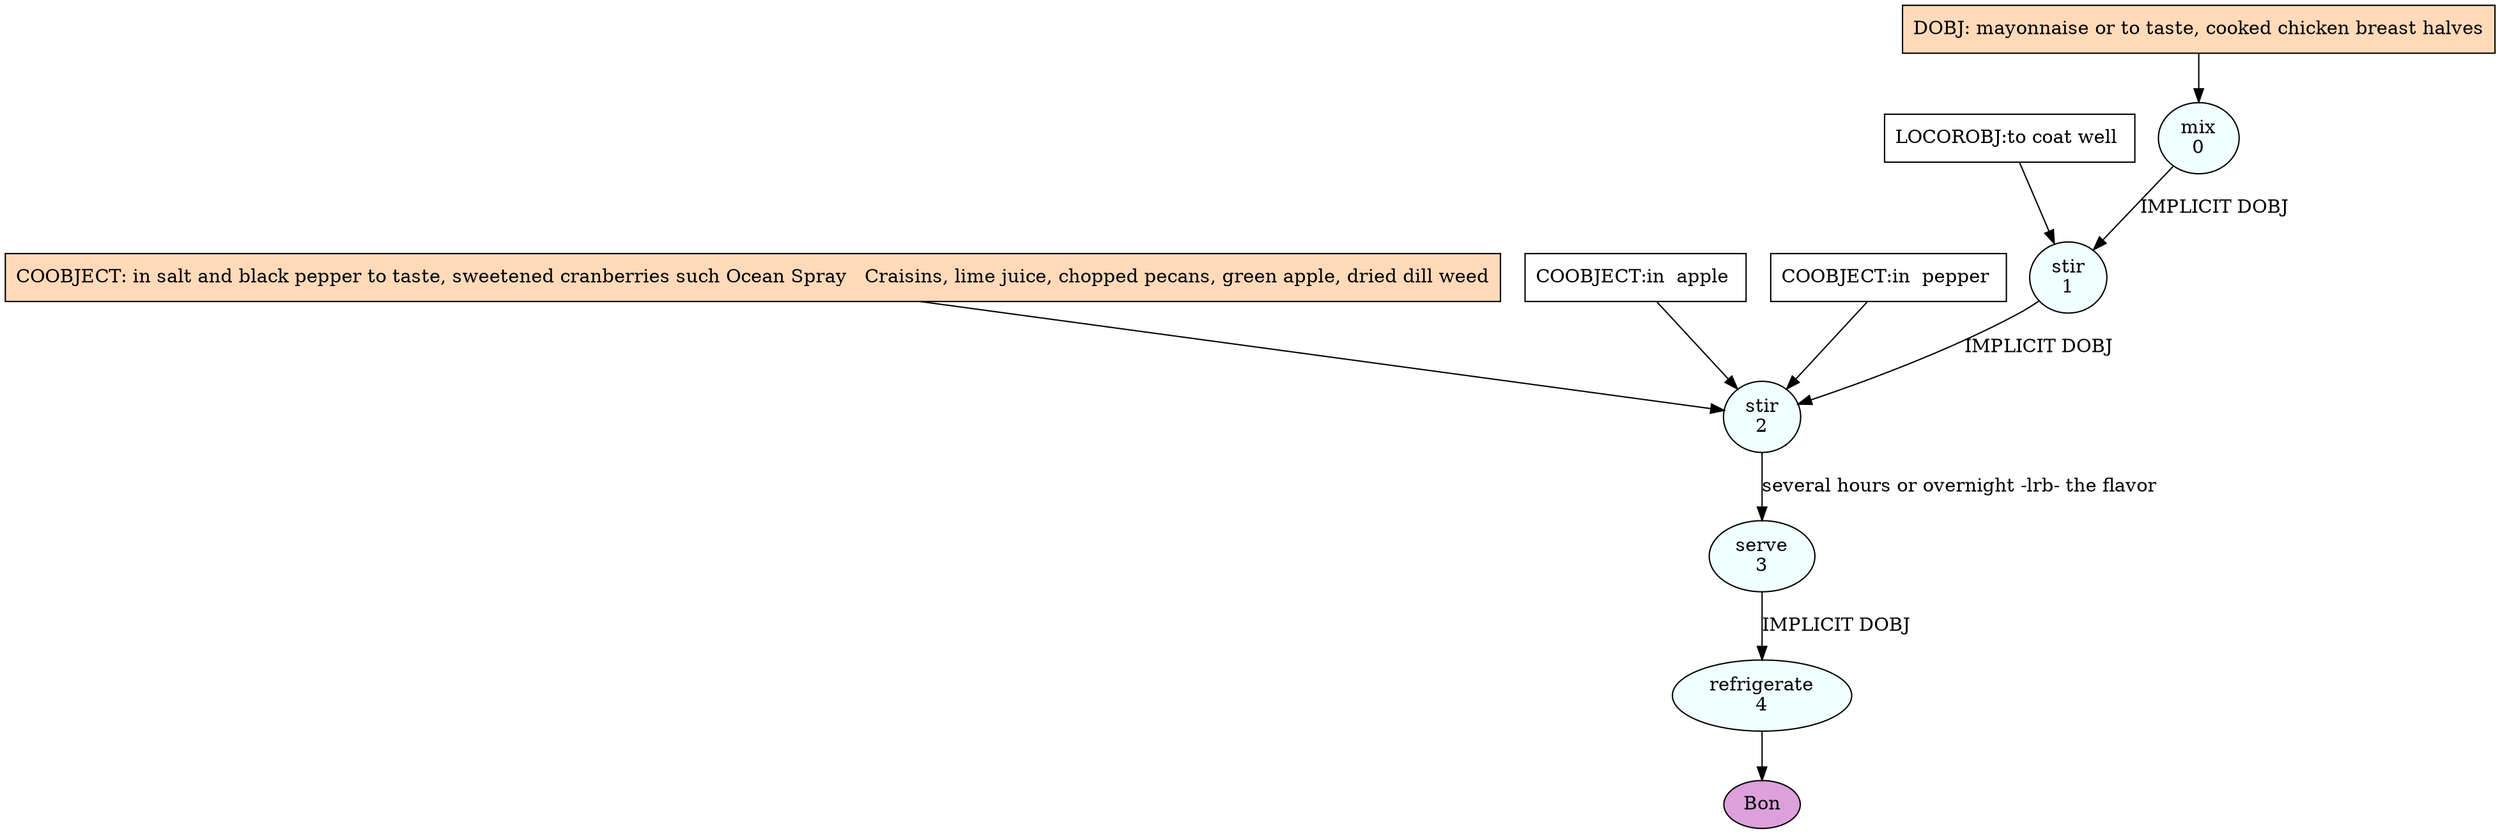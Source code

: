 digraph recipe {
E0[label="mix
0", shape=oval, style=filled, fillcolor=azure]
E1[label="stir
1", shape=oval, style=filled, fillcolor=azure]
E2[label="stir
2", shape=oval, style=filled, fillcolor=azure]
E3[label="serve
3", shape=oval, style=filled, fillcolor=azure]
E4[label="refrigerate
4", shape=oval, style=filled, fillcolor=azure]
D0[label="DOBJ: mayonnaise or to taste, cooked chicken breast halves", shape=box, style=filled, fillcolor=peachpuff]
D0 -> E0
E0 -> E1 [label="IMPLICIT DOBJ"]
P1_0_0[label="LOCOROBJ:to coat well ", shape=box, style=filled, fillcolor=white]
P1_0_0 -> E1
E1 -> E2 [label="IMPLICIT DOBJ"]
P2_0_ing[label="COOBJECT: in salt and black pepper to taste, sweetened cranberries such Ocean Spray   Craisins, lime juice, chopped pecans, green apple, dried dill weed", shape=box, style=filled, fillcolor=peachpuff]
P2_0_ing -> E2
P2_0_0[label="COOBJECT:in  apple ", shape=box, style=filled, fillcolor=white]
P2_0_0 -> E2
P2_0_1[label="COOBJECT:in  pepper ", shape=box, style=filled, fillcolor=white]
P2_0_1 -> E2
E2 -> E3 [label="several hours or overnight -lrb- the flavor"]
E3 -> E4 [label="IMPLICIT DOBJ"]
EOR[label="Bon", shape=oval, style=filled, fillcolor=plum]
E4 -> EOR
}
